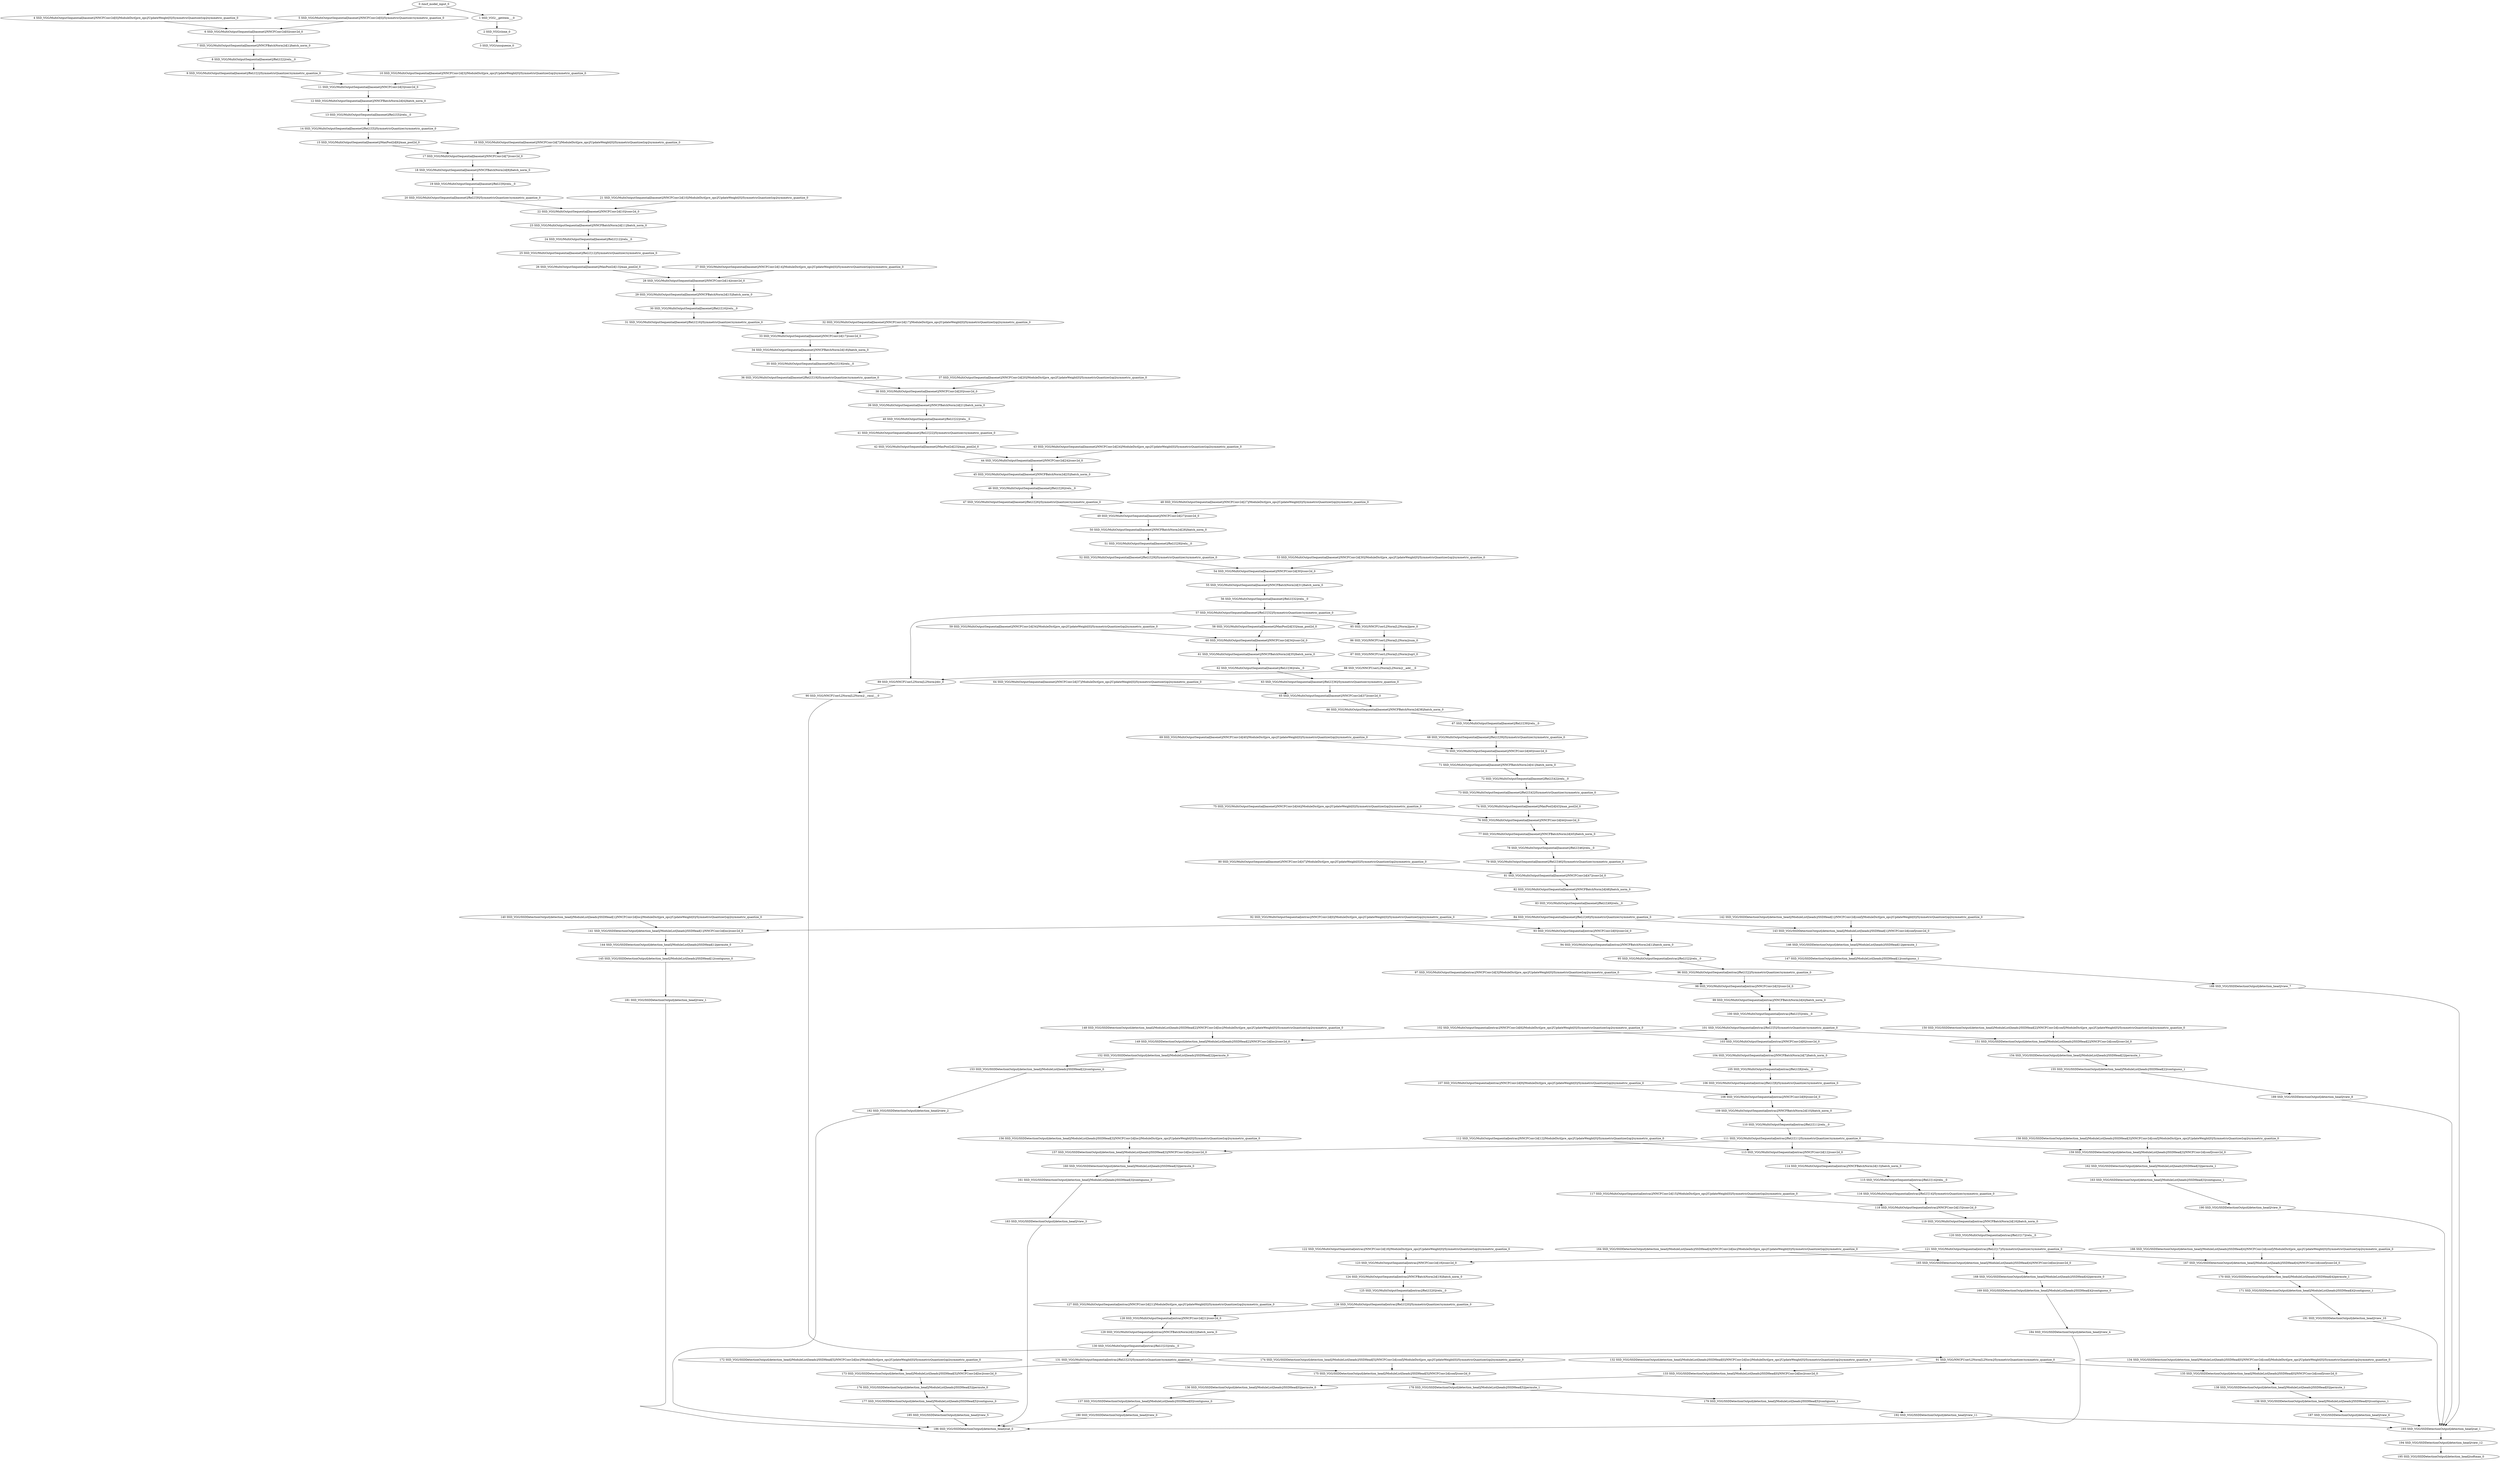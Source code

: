 strict digraph  {
"0 /nncf_model_input_0" [id=0, type=nncf_model_input];
"1 SSD_VGG/__getitem___0" [id=1, type=__getitem__];
"2 SSD_VGG/clone_0" [id=2, type=clone];
"3 SSD_VGG/unsqueeze_0" [id=3, type=unsqueeze];
"4 SSD_VGG/MultiOutputSequential[basenet]/NNCFConv2d[0]/ModuleDict[pre_ops]/UpdateWeight[0]/SymmetricQuantizer[op]/symmetric_quantize_0" [id=4, type=symmetric_quantize];
"5 SSD_VGG/MultiOutputSequential[basenet]/NNCFConv2d[0]/SymmetricQuantizer/symmetric_quantize_0" [id=5, type=symmetric_quantize];
"6 SSD_VGG/MultiOutputSequential[basenet]/NNCFConv2d[0]/conv2d_0" [id=6, type=conv2d];
"7 SSD_VGG/MultiOutputSequential[basenet]/NNCFBatchNorm2d[1]/batch_norm_0" [id=7, type=batch_norm];
"8 SSD_VGG/MultiOutputSequential[basenet]/ReLU[2]/relu__0" [id=8, type=relu_];
"9 SSD_VGG/MultiOutputSequential[basenet]/ReLU[2]/SymmetricQuantizer/symmetric_quantize_0" [id=9, type=symmetric_quantize];
"10 SSD_VGG/MultiOutputSequential[basenet]/NNCFConv2d[3]/ModuleDict[pre_ops]/UpdateWeight[0]/SymmetricQuantizer[op]/symmetric_quantize_0" [id=10, type=symmetric_quantize];
"11 SSD_VGG/MultiOutputSequential[basenet]/NNCFConv2d[3]/conv2d_0" [id=11, type=conv2d];
"12 SSD_VGG/MultiOutputSequential[basenet]/NNCFBatchNorm2d[4]/batch_norm_0" [id=12, type=batch_norm];
"13 SSD_VGG/MultiOutputSequential[basenet]/ReLU[5]/relu__0" [id=13, type=relu_];
"14 SSD_VGG/MultiOutputSequential[basenet]/ReLU[5]/SymmetricQuantizer/symmetric_quantize_0" [id=14, type=symmetric_quantize];
"15 SSD_VGG/MultiOutputSequential[basenet]/MaxPool2d[6]/max_pool2d_0" [id=15, type=max_pool2d];
"16 SSD_VGG/MultiOutputSequential[basenet]/NNCFConv2d[7]/ModuleDict[pre_ops]/UpdateWeight[0]/SymmetricQuantizer[op]/symmetric_quantize_0" [id=16, type=symmetric_quantize];
"17 SSD_VGG/MultiOutputSequential[basenet]/NNCFConv2d[7]/conv2d_0" [id=17, type=conv2d];
"18 SSD_VGG/MultiOutputSequential[basenet]/NNCFBatchNorm2d[8]/batch_norm_0" [id=18, type=batch_norm];
"19 SSD_VGG/MultiOutputSequential[basenet]/ReLU[9]/relu__0" [id=19, type=relu_];
"20 SSD_VGG/MultiOutputSequential[basenet]/ReLU[9]/SymmetricQuantizer/symmetric_quantize_0" [id=20, type=symmetric_quantize];
"21 SSD_VGG/MultiOutputSequential[basenet]/NNCFConv2d[10]/ModuleDict[pre_ops]/UpdateWeight[0]/SymmetricQuantizer[op]/symmetric_quantize_0" [id=21, type=symmetric_quantize];
"22 SSD_VGG/MultiOutputSequential[basenet]/NNCFConv2d[10]/conv2d_0" [id=22, type=conv2d];
"23 SSD_VGG/MultiOutputSequential[basenet]/NNCFBatchNorm2d[11]/batch_norm_0" [id=23, type=batch_norm];
"24 SSD_VGG/MultiOutputSequential[basenet]/ReLU[12]/relu__0" [id=24, type=relu_];
"25 SSD_VGG/MultiOutputSequential[basenet]/ReLU[12]/SymmetricQuantizer/symmetric_quantize_0" [id=25, type=symmetric_quantize];
"26 SSD_VGG/MultiOutputSequential[basenet]/MaxPool2d[13]/max_pool2d_0" [id=26, type=max_pool2d];
"27 SSD_VGG/MultiOutputSequential[basenet]/NNCFConv2d[14]/ModuleDict[pre_ops]/UpdateWeight[0]/SymmetricQuantizer[op]/symmetric_quantize_0" [id=27, type=symmetric_quantize];
"28 SSD_VGG/MultiOutputSequential[basenet]/NNCFConv2d[14]/conv2d_0" [id=28, type=conv2d];
"29 SSD_VGG/MultiOutputSequential[basenet]/NNCFBatchNorm2d[15]/batch_norm_0" [id=29, type=batch_norm];
"30 SSD_VGG/MultiOutputSequential[basenet]/ReLU[16]/relu__0" [id=30, type=relu_];
"31 SSD_VGG/MultiOutputSequential[basenet]/ReLU[16]/SymmetricQuantizer/symmetric_quantize_0" [id=31, type=symmetric_quantize];
"32 SSD_VGG/MultiOutputSequential[basenet]/NNCFConv2d[17]/ModuleDict[pre_ops]/UpdateWeight[0]/SymmetricQuantizer[op]/symmetric_quantize_0" [id=32, type=symmetric_quantize];
"33 SSD_VGG/MultiOutputSequential[basenet]/NNCFConv2d[17]/conv2d_0" [id=33, type=conv2d];
"34 SSD_VGG/MultiOutputSequential[basenet]/NNCFBatchNorm2d[18]/batch_norm_0" [id=34, type=batch_norm];
"35 SSD_VGG/MultiOutputSequential[basenet]/ReLU[19]/relu__0" [id=35, type=relu_];
"36 SSD_VGG/MultiOutputSequential[basenet]/ReLU[19]/SymmetricQuantizer/symmetric_quantize_0" [id=36, type=symmetric_quantize];
"37 SSD_VGG/MultiOutputSequential[basenet]/NNCFConv2d[20]/ModuleDict[pre_ops]/UpdateWeight[0]/SymmetricQuantizer[op]/symmetric_quantize_0" [id=37, type=symmetric_quantize];
"38 SSD_VGG/MultiOutputSequential[basenet]/NNCFConv2d[20]/conv2d_0" [id=38, type=conv2d];
"39 SSD_VGG/MultiOutputSequential[basenet]/NNCFBatchNorm2d[21]/batch_norm_0" [id=39, type=batch_norm];
"40 SSD_VGG/MultiOutputSequential[basenet]/ReLU[22]/relu__0" [id=40, type=relu_];
"41 SSD_VGG/MultiOutputSequential[basenet]/ReLU[22]/SymmetricQuantizer/symmetric_quantize_0" [id=41, type=symmetric_quantize];
"42 SSD_VGG/MultiOutputSequential[basenet]/MaxPool2d[23]/max_pool2d_0" [id=42, type=max_pool2d];
"43 SSD_VGG/MultiOutputSequential[basenet]/NNCFConv2d[24]/ModuleDict[pre_ops]/UpdateWeight[0]/SymmetricQuantizer[op]/symmetric_quantize_0" [id=43, type=symmetric_quantize];
"44 SSD_VGG/MultiOutputSequential[basenet]/NNCFConv2d[24]/conv2d_0" [id=44, type=conv2d];
"45 SSD_VGG/MultiOutputSequential[basenet]/NNCFBatchNorm2d[25]/batch_norm_0" [id=45, type=batch_norm];
"46 SSD_VGG/MultiOutputSequential[basenet]/ReLU[26]/relu__0" [id=46, type=relu_];
"47 SSD_VGG/MultiOutputSequential[basenet]/ReLU[26]/SymmetricQuantizer/symmetric_quantize_0" [id=47, type=symmetric_quantize];
"48 SSD_VGG/MultiOutputSequential[basenet]/NNCFConv2d[27]/ModuleDict[pre_ops]/UpdateWeight[0]/SymmetricQuantizer[op]/symmetric_quantize_0" [id=48, type=symmetric_quantize];
"49 SSD_VGG/MultiOutputSequential[basenet]/NNCFConv2d[27]/conv2d_0" [id=49, type=conv2d];
"50 SSD_VGG/MultiOutputSequential[basenet]/NNCFBatchNorm2d[28]/batch_norm_0" [id=50, type=batch_norm];
"51 SSD_VGG/MultiOutputSequential[basenet]/ReLU[29]/relu__0" [id=51, type=relu_];
"52 SSD_VGG/MultiOutputSequential[basenet]/ReLU[29]/SymmetricQuantizer/symmetric_quantize_0" [id=52, type=symmetric_quantize];
"53 SSD_VGG/MultiOutputSequential[basenet]/NNCFConv2d[30]/ModuleDict[pre_ops]/UpdateWeight[0]/SymmetricQuantizer[op]/symmetric_quantize_0" [id=53, type=symmetric_quantize];
"54 SSD_VGG/MultiOutputSequential[basenet]/NNCFConv2d[30]/conv2d_0" [id=54, type=conv2d];
"55 SSD_VGG/MultiOutputSequential[basenet]/NNCFBatchNorm2d[31]/batch_norm_0" [id=55, type=batch_norm];
"56 SSD_VGG/MultiOutputSequential[basenet]/ReLU[32]/relu__0" [id=56, type=relu_];
"57 SSD_VGG/MultiOutputSequential[basenet]/ReLU[32]/SymmetricQuantizer/symmetric_quantize_0" [id=57, type=symmetric_quantize];
"58 SSD_VGG/MultiOutputSequential[basenet]/MaxPool2d[33]/max_pool2d_0" [id=58, type=max_pool2d];
"59 SSD_VGG/MultiOutputSequential[basenet]/NNCFConv2d[34]/ModuleDict[pre_ops]/UpdateWeight[0]/SymmetricQuantizer[op]/symmetric_quantize_0" [id=59, type=symmetric_quantize];
"60 SSD_VGG/MultiOutputSequential[basenet]/NNCFConv2d[34]/conv2d_0" [id=60, type=conv2d];
"61 SSD_VGG/MultiOutputSequential[basenet]/NNCFBatchNorm2d[35]/batch_norm_0" [id=61, type=batch_norm];
"62 SSD_VGG/MultiOutputSequential[basenet]/ReLU[36]/relu__0" [id=62, type=relu_];
"63 SSD_VGG/MultiOutputSequential[basenet]/ReLU[36]/SymmetricQuantizer/symmetric_quantize_0" [id=63, type=symmetric_quantize];
"64 SSD_VGG/MultiOutputSequential[basenet]/NNCFConv2d[37]/ModuleDict[pre_ops]/UpdateWeight[0]/SymmetricQuantizer[op]/symmetric_quantize_0" [id=64, type=symmetric_quantize];
"65 SSD_VGG/MultiOutputSequential[basenet]/NNCFConv2d[37]/conv2d_0" [id=65, type=conv2d];
"66 SSD_VGG/MultiOutputSequential[basenet]/NNCFBatchNorm2d[38]/batch_norm_0" [id=66, type=batch_norm];
"67 SSD_VGG/MultiOutputSequential[basenet]/ReLU[39]/relu__0" [id=67, type=relu_];
"68 SSD_VGG/MultiOutputSequential[basenet]/ReLU[39]/SymmetricQuantizer/symmetric_quantize_0" [id=68, type=symmetric_quantize];
"69 SSD_VGG/MultiOutputSequential[basenet]/NNCFConv2d[40]/ModuleDict[pre_ops]/UpdateWeight[0]/SymmetricQuantizer[op]/symmetric_quantize_0" [id=69, type=symmetric_quantize];
"70 SSD_VGG/MultiOutputSequential[basenet]/NNCFConv2d[40]/conv2d_0" [id=70, type=conv2d];
"71 SSD_VGG/MultiOutputSequential[basenet]/NNCFBatchNorm2d[41]/batch_norm_0" [id=71, type=batch_norm];
"72 SSD_VGG/MultiOutputSequential[basenet]/ReLU[42]/relu__0" [id=72, type=relu_];
"73 SSD_VGG/MultiOutputSequential[basenet]/ReLU[42]/SymmetricQuantizer/symmetric_quantize_0" [id=73, type=symmetric_quantize];
"74 SSD_VGG/MultiOutputSequential[basenet]/MaxPool2d[43]/max_pool2d_0" [id=74, type=max_pool2d];
"75 SSD_VGG/MultiOutputSequential[basenet]/NNCFConv2d[44]/ModuleDict[pre_ops]/UpdateWeight[0]/SymmetricQuantizer[op]/symmetric_quantize_0" [id=75, type=symmetric_quantize];
"76 SSD_VGG/MultiOutputSequential[basenet]/NNCFConv2d[44]/conv2d_0" [id=76, type=conv2d];
"77 SSD_VGG/MultiOutputSequential[basenet]/NNCFBatchNorm2d[45]/batch_norm_0" [id=77, type=batch_norm];
"78 SSD_VGG/MultiOutputSequential[basenet]/ReLU[46]/relu__0" [id=78, type=relu_];
"79 SSD_VGG/MultiOutputSequential[basenet]/ReLU[46]/SymmetricQuantizer/symmetric_quantize_0" [id=79, type=symmetric_quantize];
"80 SSD_VGG/MultiOutputSequential[basenet]/NNCFConv2d[47]/ModuleDict[pre_ops]/UpdateWeight[0]/SymmetricQuantizer[op]/symmetric_quantize_0" [id=80, type=symmetric_quantize];
"81 SSD_VGG/MultiOutputSequential[basenet]/NNCFConv2d[47]/conv2d_0" [id=81, type=conv2d];
"82 SSD_VGG/MultiOutputSequential[basenet]/NNCFBatchNorm2d[48]/batch_norm_0" [id=82, type=batch_norm];
"83 SSD_VGG/MultiOutputSequential[basenet]/ReLU[49]/relu__0" [id=83, type=relu_];
"84 SSD_VGG/MultiOutputSequential[basenet]/ReLU[49]/SymmetricQuantizer/symmetric_quantize_0" [id=84, type=symmetric_quantize];
"85 SSD_VGG/NNCFUserL2Norm[L2Norm]/pow_0" [id=85, type=pow];
"86 SSD_VGG/NNCFUserL2Norm[L2Norm]/sum_0" [id=86, type=sum];
"87 SSD_VGG/NNCFUserL2Norm[L2Norm]/sqrt_0" [id=87, type=sqrt];
"88 SSD_VGG/NNCFUserL2Norm[L2Norm]/__add___0" [id=88, type=__add__];
"89 SSD_VGG/NNCFUserL2Norm[L2Norm]/div_0" [id=89, type=div];
"90 SSD_VGG/NNCFUserL2Norm[L2Norm]/__rmul___0" [id=90, type=__rmul__];
"91 SSD_VGG/NNCFUserL2Norm[L2Norm]/SymmetricQuantizer/symmetric_quantize_0" [id=91, type=symmetric_quantize];
"92 SSD_VGG/MultiOutputSequential[extras]/NNCFConv2d[0]/ModuleDict[pre_ops]/UpdateWeight[0]/SymmetricQuantizer[op]/symmetric_quantize_0" [id=92, type=symmetric_quantize];
"93 SSD_VGG/MultiOutputSequential[extras]/NNCFConv2d[0]/conv2d_0" [id=93, type=conv2d];
"94 SSD_VGG/MultiOutputSequential[extras]/NNCFBatchNorm2d[1]/batch_norm_0" [id=94, type=batch_norm];
"95 SSD_VGG/MultiOutputSequential[extras]/ReLU[2]/relu__0" [id=95, type=relu_];
"96 SSD_VGG/MultiOutputSequential[extras]/ReLU[2]/SymmetricQuantizer/symmetric_quantize_0" [id=96, type=symmetric_quantize];
"97 SSD_VGG/MultiOutputSequential[extras]/NNCFConv2d[3]/ModuleDict[pre_ops]/UpdateWeight[0]/SymmetricQuantizer[op]/symmetric_quantize_0" [id=97, type=symmetric_quantize];
"98 SSD_VGG/MultiOutputSequential[extras]/NNCFConv2d[3]/conv2d_0" [id=98, type=conv2d];
"99 SSD_VGG/MultiOutputSequential[extras]/NNCFBatchNorm2d[4]/batch_norm_0" [id=99, type=batch_norm];
"100 SSD_VGG/MultiOutputSequential[extras]/ReLU[5]/relu__0" [id=100, type=relu_];
"101 SSD_VGG/MultiOutputSequential[extras]/ReLU[5]/SymmetricQuantizer/symmetric_quantize_0" [id=101, type=symmetric_quantize];
"102 SSD_VGG/MultiOutputSequential[extras]/NNCFConv2d[6]/ModuleDict[pre_ops]/UpdateWeight[0]/SymmetricQuantizer[op]/symmetric_quantize_0" [id=102, type=symmetric_quantize];
"103 SSD_VGG/MultiOutputSequential[extras]/NNCFConv2d[6]/conv2d_0" [id=103, type=conv2d];
"104 SSD_VGG/MultiOutputSequential[extras]/NNCFBatchNorm2d[7]/batch_norm_0" [id=104, type=batch_norm];
"105 SSD_VGG/MultiOutputSequential[extras]/ReLU[8]/relu__0" [id=105, type=relu_];
"106 SSD_VGG/MultiOutputSequential[extras]/ReLU[8]/SymmetricQuantizer/symmetric_quantize_0" [id=106, type=symmetric_quantize];
"107 SSD_VGG/MultiOutputSequential[extras]/NNCFConv2d[9]/ModuleDict[pre_ops]/UpdateWeight[0]/SymmetricQuantizer[op]/symmetric_quantize_0" [id=107, type=symmetric_quantize];
"108 SSD_VGG/MultiOutputSequential[extras]/NNCFConv2d[9]/conv2d_0" [id=108, type=conv2d];
"109 SSD_VGG/MultiOutputSequential[extras]/NNCFBatchNorm2d[10]/batch_norm_0" [id=109, type=batch_norm];
"110 SSD_VGG/MultiOutputSequential[extras]/ReLU[11]/relu__0" [id=110, type=relu_];
"111 SSD_VGG/MultiOutputSequential[extras]/ReLU[11]/SymmetricQuantizer/symmetric_quantize_0" [id=111, type=symmetric_quantize];
"112 SSD_VGG/MultiOutputSequential[extras]/NNCFConv2d[12]/ModuleDict[pre_ops]/UpdateWeight[0]/SymmetricQuantizer[op]/symmetric_quantize_0" [id=112, type=symmetric_quantize];
"113 SSD_VGG/MultiOutputSequential[extras]/NNCFConv2d[12]/conv2d_0" [id=113, type=conv2d];
"114 SSD_VGG/MultiOutputSequential[extras]/NNCFBatchNorm2d[13]/batch_norm_0" [id=114, type=batch_norm];
"115 SSD_VGG/MultiOutputSequential[extras]/ReLU[14]/relu__0" [id=115, type=relu_];
"116 SSD_VGG/MultiOutputSequential[extras]/ReLU[14]/SymmetricQuantizer/symmetric_quantize_0" [id=116, type=symmetric_quantize];
"117 SSD_VGG/MultiOutputSequential[extras]/NNCFConv2d[15]/ModuleDict[pre_ops]/UpdateWeight[0]/SymmetricQuantizer[op]/symmetric_quantize_0" [id=117, type=symmetric_quantize];
"118 SSD_VGG/MultiOutputSequential[extras]/NNCFConv2d[15]/conv2d_0" [id=118, type=conv2d];
"119 SSD_VGG/MultiOutputSequential[extras]/NNCFBatchNorm2d[16]/batch_norm_0" [id=119, type=batch_norm];
"120 SSD_VGG/MultiOutputSequential[extras]/ReLU[17]/relu__0" [id=120, type=relu_];
"121 SSD_VGG/MultiOutputSequential[extras]/ReLU[17]/SymmetricQuantizer/symmetric_quantize_0" [id=121, type=symmetric_quantize];
"122 SSD_VGG/MultiOutputSequential[extras]/NNCFConv2d[18]/ModuleDict[pre_ops]/UpdateWeight[0]/SymmetricQuantizer[op]/symmetric_quantize_0" [id=122, type=symmetric_quantize];
"123 SSD_VGG/MultiOutputSequential[extras]/NNCFConv2d[18]/conv2d_0" [id=123, type=conv2d];
"124 SSD_VGG/MultiOutputSequential[extras]/NNCFBatchNorm2d[19]/batch_norm_0" [id=124, type=batch_norm];
"125 SSD_VGG/MultiOutputSequential[extras]/ReLU[20]/relu__0" [id=125, type=relu_];
"126 SSD_VGG/MultiOutputSequential[extras]/ReLU[20]/SymmetricQuantizer/symmetric_quantize_0" [id=126, type=symmetric_quantize];
"127 SSD_VGG/MultiOutputSequential[extras]/NNCFConv2d[21]/ModuleDict[pre_ops]/UpdateWeight[0]/SymmetricQuantizer[op]/symmetric_quantize_0" [id=127, type=symmetric_quantize];
"128 SSD_VGG/MultiOutputSequential[extras]/NNCFConv2d[21]/conv2d_0" [id=128, type=conv2d];
"129 SSD_VGG/MultiOutputSequential[extras]/NNCFBatchNorm2d[22]/batch_norm_0" [id=129, type=batch_norm];
"130 SSD_VGG/MultiOutputSequential[extras]/ReLU[23]/relu__0" [id=130, type=relu_];
"131 SSD_VGG/MultiOutputSequential[extras]/ReLU[23]/SymmetricQuantizer/symmetric_quantize_0" [id=131, type=symmetric_quantize];
"132 SSD_VGG/SSDDetectionOutput[detection_head]/ModuleList[heads]/SSDHead[0]/NNCFConv2d[loc]/ModuleDict[pre_ops]/UpdateWeight[0]/SymmetricQuantizer[op]/symmetric_quantize_0" [id=132, type=symmetric_quantize];
"133 SSD_VGG/SSDDetectionOutput[detection_head]/ModuleList[heads]/SSDHead[0]/NNCFConv2d[loc]/conv2d_0" [id=133, type=conv2d];
"134 SSD_VGG/SSDDetectionOutput[detection_head]/ModuleList[heads]/SSDHead[0]/NNCFConv2d[conf]/ModuleDict[pre_ops]/UpdateWeight[0]/SymmetricQuantizer[op]/symmetric_quantize_0" [id=134, type=symmetric_quantize];
"135 SSD_VGG/SSDDetectionOutput[detection_head]/ModuleList[heads]/SSDHead[0]/NNCFConv2d[conf]/conv2d_0" [id=135, type=conv2d];
"136 SSD_VGG/SSDDetectionOutput[detection_head]/ModuleList[heads]/SSDHead[0]/permute_0" [id=136, type=permute];
"137 SSD_VGG/SSDDetectionOutput[detection_head]/ModuleList[heads]/SSDHead[0]/contiguous_0" [id=137, type=contiguous];
"138 SSD_VGG/SSDDetectionOutput[detection_head]/ModuleList[heads]/SSDHead[0]/permute_1" [id=138, type=permute];
"139 SSD_VGG/SSDDetectionOutput[detection_head]/ModuleList[heads]/SSDHead[0]/contiguous_1" [id=139, type=contiguous];
"140 SSD_VGG/SSDDetectionOutput[detection_head]/ModuleList[heads]/SSDHead[1]/NNCFConv2d[loc]/ModuleDict[pre_ops]/UpdateWeight[0]/SymmetricQuantizer[op]/symmetric_quantize_0" [id=140, type=symmetric_quantize];
"141 SSD_VGG/SSDDetectionOutput[detection_head]/ModuleList[heads]/SSDHead[1]/NNCFConv2d[loc]/conv2d_0" [id=141, type=conv2d];
"142 SSD_VGG/SSDDetectionOutput[detection_head]/ModuleList[heads]/SSDHead[1]/NNCFConv2d[conf]/ModuleDict[pre_ops]/UpdateWeight[0]/SymmetricQuantizer[op]/symmetric_quantize_0" [id=142, type=symmetric_quantize];
"143 SSD_VGG/SSDDetectionOutput[detection_head]/ModuleList[heads]/SSDHead[1]/NNCFConv2d[conf]/conv2d_0" [id=143, type=conv2d];
"144 SSD_VGG/SSDDetectionOutput[detection_head]/ModuleList[heads]/SSDHead[1]/permute_0" [id=144, type=permute];
"145 SSD_VGG/SSDDetectionOutput[detection_head]/ModuleList[heads]/SSDHead[1]/contiguous_0" [id=145, type=contiguous];
"146 SSD_VGG/SSDDetectionOutput[detection_head]/ModuleList[heads]/SSDHead[1]/permute_1" [id=146, type=permute];
"147 SSD_VGG/SSDDetectionOutput[detection_head]/ModuleList[heads]/SSDHead[1]/contiguous_1" [id=147, type=contiguous];
"148 SSD_VGG/SSDDetectionOutput[detection_head]/ModuleList[heads]/SSDHead[2]/NNCFConv2d[loc]/ModuleDict[pre_ops]/UpdateWeight[0]/SymmetricQuantizer[op]/symmetric_quantize_0" [id=148, type=symmetric_quantize];
"149 SSD_VGG/SSDDetectionOutput[detection_head]/ModuleList[heads]/SSDHead[2]/NNCFConv2d[loc]/conv2d_0" [id=149, type=conv2d];
"150 SSD_VGG/SSDDetectionOutput[detection_head]/ModuleList[heads]/SSDHead[2]/NNCFConv2d[conf]/ModuleDict[pre_ops]/UpdateWeight[0]/SymmetricQuantizer[op]/symmetric_quantize_0" [id=150, type=symmetric_quantize];
"151 SSD_VGG/SSDDetectionOutput[detection_head]/ModuleList[heads]/SSDHead[2]/NNCFConv2d[conf]/conv2d_0" [id=151, type=conv2d];
"152 SSD_VGG/SSDDetectionOutput[detection_head]/ModuleList[heads]/SSDHead[2]/permute_0" [id=152, type=permute];
"153 SSD_VGG/SSDDetectionOutput[detection_head]/ModuleList[heads]/SSDHead[2]/contiguous_0" [id=153, type=contiguous];
"154 SSD_VGG/SSDDetectionOutput[detection_head]/ModuleList[heads]/SSDHead[2]/permute_1" [id=154, type=permute];
"155 SSD_VGG/SSDDetectionOutput[detection_head]/ModuleList[heads]/SSDHead[2]/contiguous_1" [id=155, type=contiguous];
"156 SSD_VGG/SSDDetectionOutput[detection_head]/ModuleList[heads]/SSDHead[3]/NNCFConv2d[loc]/ModuleDict[pre_ops]/UpdateWeight[0]/SymmetricQuantizer[op]/symmetric_quantize_0" [id=156, type=symmetric_quantize];
"157 SSD_VGG/SSDDetectionOutput[detection_head]/ModuleList[heads]/SSDHead[3]/NNCFConv2d[loc]/conv2d_0" [id=157, type=conv2d];
"158 SSD_VGG/SSDDetectionOutput[detection_head]/ModuleList[heads]/SSDHead[3]/NNCFConv2d[conf]/ModuleDict[pre_ops]/UpdateWeight[0]/SymmetricQuantizer[op]/symmetric_quantize_0" [id=158, type=symmetric_quantize];
"159 SSD_VGG/SSDDetectionOutput[detection_head]/ModuleList[heads]/SSDHead[3]/NNCFConv2d[conf]/conv2d_0" [id=159, type=conv2d];
"160 SSD_VGG/SSDDetectionOutput[detection_head]/ModuleList[heads]/SSDHead[3]/permute_0" [id=160, type=permute];
"161 SSD_VGG/SSDDetectionOutput[detection_head]/ModuleList[heads]/SSDHead[3]/contiguous_0" [id=161, type=contiguous];
"162 SSD_VGG/SSDDetectionOutput[detection_head]/ModuleList[heads]/SSDHead[3]/permute_1" [id=162, type=permute];
"163 SSD_VGG/SSDDetectionOutput[detection_head]/ModuleList[heads]/SSDHead[3]/contiguous_1" [id=163, type=contiguous];
"164 SSD_VGG/SSDDetectionOutput[detection_head]/ModuleList[heads]/SSDHead[4]/NNCFConv2d[loc]/ModuleDict[pre_ops]/UpdateWeight[0]/SymmetricQuantizer[op]/symmetric_quantize_0" [id=164, type=symmetric_quantize];
"165 SSD_VGG/SSDDetectionOutput[detection_head]/ModuleList[heads]/SSDHead[4]/NNCFConv2d[loc]/conv2d_0" [id=165, type=conv2d];
"166 SSD_VGG/SSDDetectionOutput[detection_head]/ModuleList[heads]/SSDHead[4]/NNCFConv2d[conf]/ModuleDict[pre_ops]/UpdateWeight[0]/SymmetricQuantizer[op]/symmetric_quantize_0" [id=166, type=symmetric_quantize];
"167 SSD_VGG/SSDDetectionOutput[detection_head]/ModuleList[heads]/SSDHead[4]/NNCFConv2d[conf]/conv2d_0" [id=167, type=conv2d];
"168 SSD_VGG/SSDDetectionOutput[detection_head]/ModuleList[heads]/SSDHead[4]/permute_0" [id=168, type=permute];
"169 SSD_VGG/SSDDetectionOutput[detection_head]/ModuleList[heads]/SSDHead[4]/contiguous_0" [id=169, type=contiguous];
"170 SSD_VGG/SSDDetectionOutput[detection_head]/ModuleList[heads]/SSDHead[4]/permute_1" [id=170, type=permute];
"171 SSD_VGG/SSDDetectionOutput[detection_head]/ModuleList[heads]/SSDHead[4]/contiguous_1" [id=171, type=contiguous];
"172 SSD_VGG/SSDDetectionOutput[detection_head]/ModuleList[heads]/SSDHead[5]/NNCFConv2d[loc]/ModuleDict[pre_ops]/UpdateWeight[0]/SymmetricQuantizer[op]/symmetric_quantize_0" [id=172, type=symmetric_quantize];
"173 SSD_VGG/SSDDetectionOutput[detection_head]/ModuleList[heads]/SSDHead[5]/NNCFConv2d[loc]/conv2d_0" [id=173, type=conv2d];
"174 SSD_VGG/SSDDetectionOutput[detection_head]/ModuleList[heads]/SSDHead[5]/NNCFConv2d[conf]/ModuleDict[pre_ops]/UpdateWeight[0]/SymmetricQuantizer[op]/symmetric_quantize_0" [id=174, type=symmetric_quantize];
"175 SSD_VGG/SSDDetectionOutput[detection_head]/ModuleList[heads]/SSDHead[5]/NNCFConv2d[conf]/conv2d_0" [id=175, type=conv2d];
"176 SSD_VGG/SSDDetectionOutput[detection_head]/ModuleList[heads]/SSDHead[5]/permute_0" [id=176, type=permute];
"177 SSD_VGG/SSDDetectionOutput[detection_head]/ModuleList[heads]/SSDHead[5]/contiguous_0" [id=177, type=contiguous];
"178 SSD_VGG/SSDDetectionOutput[detection_head]/ModuleList[heads]/SSDHead[5]/permute_1" [id=178, type=permute];
"179 SSD_VGG/SSDDetectionOutput[detection_head]/ModuleList[heads]/SSDHead[5]/contiguous_1" [id=179, type=contiguous];
"180 SSD_VGG/SSDDetectionOutput[detection_head]/view_0" [id=180, type=view];
"181 SSD_VGG/SSDDetectionOutput[detection_head]/view_1" [id=181, type=view];
"182 SSD_VGG/SSDDetectionOutput[detection_head]/view_2" [id=182, type=view];
"183 SSD_VGG/SSDDetectionOutput[detection_head]/view_3" [id=183, type=view];
"184 SSD_VGG/SSDDetectionOutput[detection_head]/view_4" [id=184, type=view];
"185 SSD_VGG/SSDDetectionOutput[detection_head]/view_5" [id=185, type=view];
"186 SSD_VGG/SSDDetectionOutput[detection_head]/cat_0" [id=186, type=cat];
"187 SSD_VGG/SSDDetectionOutput[detection_head]/view_6" [id=187, type=view];
"188 SSD_VGG/SSDDetectionOutput[detection_head]/view_7" [id=188, type=view];
"189 SSD_VGG/SSDDetectionOutput[detection_head]/view_8" [id=189, type=view];
"190 SSD_VGG/SSDDetectionOutput[detection_head]/view_9" [id=190, type=view];
"191 SSD_VGG/SSDDetectionOutput[detection_head]/view_10" [id=191, type=view];
"192 SSD_VGG/SSDDetectionOutput[detection_head]/view_11" [id=192, type=view];
"193 SSD_VGG/SSDDetectionOutput[detection_head]/cat_1" [id=193, type=cat];
"194 SSD_VGG/SSDDetectionOutput[detection_head]/view_12" [id=194, type=view];
"195 SSD_VGG/SSDDetectionOutput[detection_head]/softmax_0" [id=195, type=softmax];
"0 /nncf_model_input_0" -> "1 SSD_VGG/__getitem___0";
"0 /nncf_model_input_0" -> "5 SSD_VGG/MultiOutputSequential[basenet]/NNCFConv2d[0]/SymmetricQuantizer/symmetric_quantize_0";
"1 SSD_VGG/__getitem___0" -> "2 SSD_VGG/clone_0";
"2 SSD_VGG/clone_0" -> "3 SSD_VGG/unsqueeze_0";
"4 SSD_VGG/MultiOutputSequential[basenet]/NNCFConv2d[0]/ModuleDict[pre_ops]/UpdateWeight[0]/SymmetricQuantizer[op]/symmetric_quantize_0" -> "6 SSD_VGG/MultiOutputSequential[basenet]/NNCFConv2d[0]/conv2d_0";
"5 SSD_VGG/MultiOutputSequential[basenet]/NNCFConv2d[0]/SymmetricQuantizer/symmetric_quantize_0" -> "6 SSD_VGG/MultiOutputSequential[basenet]/NNCFConv2d[0]/conv2d_0";
"6 SSD_VGG/MultiOutputSequential[basenet]/NNCFConv2d[0]/conv2d_0" -> "7 SSD_VGG/MultiOutputSequential[basenet]/NNCFBatchNorm2d[1]/batch_norm_0";
"7 SSD_VGG/MultiOutputSequential[basenet]/NNCFBatchNorm2d[1]/batch_norm_0" -> "8 SSD_VGG/MultiOutputSequential[basenet]/ReLU[2]/relu__0";
"8 SSD_VGG/MultiOutputSequential[basenet]/ReLU[2]/relu__0" -> "9 SSD_VGG/MultiOutputSequential[basenet]/ReLU[2]/SymmetricQuantizer/symmetric_quantize_0";
"9 SSD_VGG/MultiOutputSequential[basenet]/ReLU[2]/SymmetricQuantizer/symmetric_quantize_0" -> "11 SSD_VGG/MultiOutputSequential[basenet]/NNCFConv2d[3]/conv2d_0";
"10 SSD_VGG/MultiOutputSequential[basenet]/NNCFConv2d[3]/ModuleDict[pre_ops]/UpdateWeight[0]/SymmetricQuantizer[op]/symmetric_quantize_0" -> "11 SSD_VGG/MultiOutputSequential[basenet]/NNCFConv2d[3]/conv2d_0";
"11 SSD_VGG/MultiOutputSequential[basenet]/NNCFConv2d[3]/conv2d_0" -> "12 SSD_VGG/MultiOutputSequential[basenet]/NNCFBatchNorm2d[4]/batch_norm_0";
"12 SSD_VGG/MultiOutputSequential[basenet]/NNCFBatchNorm2d[4]/batch_norm_0" -> "13 SSD_VGG/MultiOutputSequential[basenet]/ReLU[5]/relu__0";
"13 SSD_VGG/MultiOutputSequential[basenet]/ReLU[5]/relu__0" -> "14 SSD_VGG/MultiOutputSequential[basenet]/ReLU[5]/SymmetricQuantizer/symmetric_quantize_0";
"14 SSD_VGG/MultiOutputSequential[basenet]/ReLU[5]/SymmetricQuantizer/symmetric_quantize_0" -> "15 SSD_VGG/MultiOutputSequential[basenet]/MaxPool2d[6]/max_pool2d_0";
"15 SSD_VGG/MultiOutputSequential[basenet]/MaxPool2d[6]/max_pool2d_0" -> "17 SSD_VGG/MultiOutputSequential[basenet]/NNCFConv2d[7]/conv2d_0";
"16 SSD_VGG/MultiOutputSequential[basenet]/NNCFConv2d[7]/ModuleDict[pre_ops]/UpdateWeight[0]/SymmetricQuantizer[op]/symmetric_quantize_0" -> "17 SSD_VGG/MultiOutputSequential[basenet]/NNCFConv2d[7]/conv2d_0";
"17 SSD_VGG/MultiOutputSequential[basenet]/NNCFConv2d[7]/conv2d_0" -> "18 SSD_VGG/MultiOutputSequential[basenet]/NNCFBatchNorm2d[8]/batch_norm_0";
"18 SSD_VGG/MultiOutputSequential[basenet]/NNCFBatchNorm2d[8]/batch_norm_0" -> "19 SSD_VGG/MultiOutputSequential[basenet]/ReLU[9]/relu__0";
"19 SSD_VGG/MultiOutputSequential[basenet]/ReLU[9]/relu__0" -> "20 SSD_VGG/MultiOutputSequential[basenet]/ReLU[9]/SymmetricQuantizer/symmetric_quantize_0";
"20 SSD_VGG/MultiOutputSequential[basenet]/ReLU[9]/SymmetricQuantizer/symmetric_quantize_0" -> "22 SSD_VGG/MultiOutputSequential[basenet]/NNCFConv2d[10]/conv2d_0";
"21 SSD_VGG/MultiOutputSequential[basenet]/NNCFConv2d[10]/ModuleDict[pre_ops]/UpdateWeight[0]/SymmetricQuantizer[op]/symmetric_quantize_0" -> "22 SSD_VGG/MultiOutputSequential[basenet]/NNCFConv2d[10]/conv2d_0";
"22 SSD_VGG/MultiOutputSequential[basenet]/NNCFConv2d[10]/conv2d_0" -> "23 SSD_VGG/MultiOutputSequential[basenet]/NNCFBatchNorm2d[11]/batch_norm_0";
"23 SSD_VGG/MultiOutputSequential[basenet]/NNCFBatchNorm2d[11]/batch_norm_0" -> "24 SSD_VGG/MultiOutputSequential[basenet]/ReLU[12]/relu__0";
"24 SSD_VGG/MultiOutputSequential[basenet]/ReLU[12]/relu__0" -> "25 SSD_VGG/MultiOutputSequential[basenet]/ReLU[12]/SymmetricQuantizer/symmetric_quantize_0";
"25 SSD_VGG/MultiOutputSequential[basenet]/ReLU[12]/SymmetricQuantizer/symmetric_quantize_0" -> "26 SSD_VGG/MultiOutputSequential[basenet]/MaxPool2d[13]/max_pool2d_0";
"26 SSD_VGG/MultiOutputSequential[basenet]/MaxPool2d[13]/max_pool2d_0" -> "28 SSD_VGG/MultiOutputSequential[basenet]/NNCFConv2d[14]/conv2d_0";
"27 SSD_VGG/MultiOutputSequential[basenet]/NNCFConv2d[14]/ModuleDict[pre_ops]/UpdateWeight[0]/SymmetricQuantizer[op]/symmetric_quantize_0" -> "28 SSD_VGG/MultiOutputSequential[basenet]/NNCFConv2d[14]/conv2d_0";
"28 SSD_VGG/MultiOutputSequential[basenet]/NNCFConv2d[14]/conv2d_0" -> "29 SSD_VGG/MultiOutputSequential[basenet]/NNCFBatchNorm2d[15]/batch_norm_0";
"29 SSD_VGG/MultiOutputSequential[basenet]/NNCFBatchNorm2d[15]/batch_norm_0" -> "30 SSD_VGG/MultiOutputSequential[basenet]/ReLU[16]/relu__0";
"30 SSD_VGG/MultiOutputSequential[basenet]/ReLU[16]/relu__0" -> "31 SSD_VGG/MultiOutputSequential[basenet]/ReLU[16]/SymmetricQuantizer/symmetric_quantize_0";
"31 SSD_VGG/MultiOutputSequential[basenet]/ReLU[16]/SymmetricQuantizer/symmetric_quantize_0" -> "33 SSD_VGG/MultiOutputSequential[basenet]/NNCFConv2d[17]/conv2d_0";
"32 SSD_VGG/MultiOutputSequential[basenet]/NNCFConv2d[17]/ModuleDict[pre_ops]/UpdateWeight[0]/SymmetricQuantizer[op]/symmetric_quantize_0" -> "33 SSD_VGG/MultiOutputSequential[basenet]/NNCFConv2d[17]/conv2d_0";
"33 SSD_VGG/MultiOutputSequential[basenet]/NNCFConv2d[17]/conv2d_0" -> "34 SSD_VGG/MultiOutputSequential[basenet]/NNCFBatchNorm2d[18]/batch_norm_0";
"34 SSD_VGG/MultiOutputSequential[basenet]/NNCFBatchNorm2d[18]/batch_norm_0" -> "35 SSD_VGG/MultiOutputSequential[basenet]/ReLU[19]/relu__0";
"35 SSD_VGG/MultiOutputSequential[basenet]/ReLU[19]/relu__0" -> "36 SSD_VGG/MultiOutputSequential[basenet]/ReLU[19]/SymmetricQuantizer/symmetric_quantize_0";
"36 SSD_VGG/MultiOutputSequential[basenet]/ReLU[19]/SymmetricQuantizer/symmetric_quantize_0" -> "38 SSD_VGG/MultiOutputSequential[basenet]/NNCFConv2d[20]/conv2d_0";
"37 SSD_VGG/MultiOutputSequential[basenet]/NNCFConv2d[20]/ModuleDict[pre_ops]/UpdateWeight[0]/SymmetricQuantizer[op]/symmetric_quantize_0" -> "38 SSD_VGG/MultiOutputSequential[basenet]/NNCFConv2d[20]/conv2d_0";
"38 SSD_VGG/MultiOutputSequential[basenet]/NNCFConv2d[20]/conv2d_0" -> "39 SSD_VGG/MultiOutputSequential[basenet]/NNCFBatchNorm2d[21]/batch_norm_0";
"39 SSD_VGG/MultiOutputSequential[basenet]/NNCFBatchNorm2d[21]/batch_norm_0" -> "40 SSD_VGG/MultiOutputSequential[basenet]/ReLU[22]/relu__0";
"40 SSD_VGG/MultiOutputSequential[basenet]/ReLU[22]/relu__0" -> "41 SSD_VGG/MultiOutputSequential[basenet]/ReLU[22]/SymmetricQuantizer/symmetric_quantize_0";
"41 SSD_VGG/MultiOutputSequential[basenet]/ReLU[22]/SymmetricQuantizer/symmetric_quantize_0" -> "42 SSD_VGG/MultiOutputSequential[basenet]/MaxPool2d[23]/max_pool2d_0";
"42 SSD_VGG/MultiOutputSequential[basenet]/MaxPool2d[23]/max_pool2d_0" -> "44 SSD_VGG/MultiOutputSequential[basenet]/NNCFConv2d[24]/conv2d_0";
"43 SSD_VGG/MultiOutputSequential[basenet]/NNCFConv2d[24]/ModuleDict[pre_ops]/UpdateWeight[0]/SymmetricQuantizer[op]/symmetric_quantize_0" -> "44 SSD_VGG/MultiOutputSequential[basenet]/NNCFConv2d[24]/conv2d_0";
"44 SSD_VGG/MultiOutputSequential[basenet]/NNCFConv2d[24]/conv2d_0" -> "45 SSD_VGG/MultiOutputSequential[basenet]/NNCFBatchNorm2d[25]/batch_norm_0";
"45 SSD_VGG/MultiOutputSequential[basenet]/NNCFBatchNorm2d[25]/batch_norm_0" -> "46 SSD_VGG/MultiOutputSequential[basenet]/ReLU[26]/relu__0";
"46 SSD_VGG/MultiOutputSequential[basenet]/ReLU[26]/relu__0" -> "47 SSD_VGG/MultiOutputSequential[basenet]/ReLU[26]/SymmetricQuantizer/symmetric_quantize_0";
"47 SSD_VGG/MultiOutputSequential[basenet]/ReLU[26]/SymmetricQuantizer/symmetric_quantize_0" -> "49 SSD_VGG/MultiOutputSequential[basenet]/NNCFConv2d[27]/conv2d_0";
"48 SSD_VGG/MultiOutputSequential[basenet]/NNCFConv2d[27]/ModuleDict[pre_ops]/UpdateWeight[0]/SymmetricQuantizer[op]/symmetric_quantize_0" -> "49 SSD_VGG/MultiOutputSequential[basenet]/NNCFConv2d[27]/conv2d_0";
"49 SSD_VGG/MultiOutputSequential[basenet]/NNCFConv2d[27]/conv2d_0" -> "50 SSD_VGG/MultiOutputSequential[basenet]/NNCFBatchNorm2d[28]/batch_norm_0";
"50 SSD_VGG/MultiOutputSequential[basenet]/NNCFBatchNorm2d[28]/batch_norm_0" -> "51 SSD_VGG/MultiOutputSequential[basenet]/ReLU[29]/relu__0";
"51 SSD_VGG/MultiOutputSequential[basenet]/ReLU[29]/relu__0" -> "52 SSD_VGG/MultiOutputSequential[basenet]/ReLU[29]/SymmetricQuantizer/symmetric_quantize_0";
"52 SSD_VGG/MultiOutputSequential[basenet]/ReLU[29]/SymmetricQuantizer/symmetric_quantize_0" -> "54 SSD_VGG/MultiOutputSequential[basenet]/NNCFConv2d[30]/conv2d_0";
"53 SSD_VGG/MultiOutputSequential[basenet]/NNCFConv2d[30]/ModuleDict[pre_ops]/UpdateWeight[0]/SymmetricQuantizer[op]/symmetric_quantize_0" -> "54 SSD_VGG/MultiOutputSequential[basenet]/NNCFConv2d[30]/conv2d_0";
"54 SSD_VGG/MultiOutputSequential[basenet]/NNCFConv2d[30]/conv2d_0" -> "55 SSD_VGG/MultiOutputSequential[basenet]/NNCFBatchNorm2d[31]/batch_norm_0";
"55 SSD_VGG/MultiOutputSequential[basenet]/NNCFBatchNorm2d[31]/batch_norm_0" -> "56 SSD_VGG/MultiOutputSequential[basenet]/ReLU[32]/relu__0";
"56 SSD_VGG/MultiOutputSequential[basenet]/ReLU[32]/relu__0" -> "57 SSD_VGG/MultiOutputSequential[basenet]/ReLU[32]/SymmetricQuantizer/symmetric_quantize_0";
"57 SSD_VGG/MultiOutputSequential[basenet]/ReLU[32]/SymmetricQuantizer/symmetric_quantize_0" -> "58 SSD_VGG/MultiOutputSequential[basenet]/MaxPool2d[33]/max_pool2d_0";
"57 SSD_VGG/MultiOutputSequential[basenet]/ReLU[32]/SymmetricQuantizer/symmetric_quantize_0" -> "85 SSD_VGG/NNCFUserL2Norm[L2Norm]/pow_0";
"57 SSD_VGG/MultiOutputSequential[basenet]/ReLU[32]/SymmetricQuantizer/symmetric_quantize_0" -> "89 SSD_VGG/NNCFUserL2Norm[L2Norm]/div_0";
"58 SSD_VGG/MultiOutputSequential[basenet]/MaxPool2d[33]/max_pool2d_0" -> "60 SSD_VGG/MultiOutputSequential[basenet]/NNCFConv2d[34]/conv2d_0";
"59 SSD_VGG/MultiOutputSequential[basenet]/NNCFConv2d[34]/ModuleDict[pre_ops]/UpdateWeight[0]/SymmetricQuantizer[op]/symmetric_quantize_0" -> "60 SSD_VGG/MultiOutputSequential[basenet]/NNCFConv2d[34]/conv2d_0";
"60 SSD_VGG/MultiOutputSequential[basenet]/NNCFConv2d[34]/conv2d_0" -> "61 SSD_VGG/MultiOutputSequential[basenet]/NNCFBatchNorm2d[35]/batch_norm_0";
"61 SSD_VGG/MultiOutputSequential[basenet]/NNCFBatchNorm2d[35]/batch_norm_0" -> "62 SSD_VGG/MultiOutputSequential[basenet]/ReLU[36]/relu__0";
"62 SSD_VGG/MultiOutputSequential[basenet]/ReLU[36]/relu__0" -> "63 SSD_VGG/MultiOutputSequential[basenet]/ReLU[36]/SymmetricQuantizer/symmetric_quantize_0";
"63 SSD_VGG/MultiOutputSequential[basenet]/ReLU[36]/SymmetricQuantizer/symmetric_quantize_0" -> "65 SSD_VGG/MultiOutputSequential[basenet]/NNCFConv2d[37]/conv2d_0";
"64 SSD_VGG/MultiOutputSequential[basenet]/NNCFConv2d[37]/ModuleDict[pre_ops]/UpdateWeight[0]/SymmetricQuantizer[op]/symmetric_quantize_0" -> "65 SSD_VGG/MultiOutputSequential[basenet]/NNCFConv2d[37]/conv2d_0";
"65 SSD_VGG/MultiOutputSequential[basenet]/NNCFConv2d[37]/conv2d_0" -> "66 SSD_VGG/MultiOutputSequential[basenet]/NNCFBatchNorm2d[38]/batch_norm_0";
"66 SSD_VGG/MultiOutputSequential[basenet]/NNCFBatchNorm2d[38]/batch_norm_0" -> "67 SSD_VGG/MultiOutputSequential[basenet]/ReLU[39]/relu__0";
"67 SSD_VGG/MultiOutputSequential[basenet]/ReLU[39]/relu__0" -> "68 SSD_VGG/MultiOutputSequential[basenet]/ReLU[39]/SymmetricQuantizer/symmetric_quantize_0";
"68 SSD_VGG/MultiOutputSequential[basenet]/ReLU[39]/SymmetricQuantizer/symmetric_quantize_0" -> "70 SSD_VGG/MultiOutputSequential[basenet]/NNCFConv2d[40]/conv2d_0";
"69 SSD_VGG/MultiOutputSequential[basenet]/NNCFConv2d[40]/ModuleDict[pre_ops]/UpdateWeight[0]/SymmetricQuantizer[op]/symmetric_quantize_0" -> "70 SSD_VGG/MultiOutputSequential[basenet]/NNCFConv2d[40]/conv2d_0";
"70 SSD_VGG/MultiOutputSequential[basenet]/NNCFConv2d[40]/conv2d_0" -> "71 SSD_VGG/MultiOutputSequential[basenet]/NNCFBatchNorm2d[41]/batch_norm_0";
"71 SSD_VGG/MultiOutputSequential[basenet]/NNCFBatchNorm2d[41]/batch_norm_0" -> "72 SSD_VGG/MultiOutputSequential[basenet]/ReLU[42]/relu__0";
"72 SSD_VGG/MultiOutputSequential[basenet]/ReLU[42]/relu__0" -> "73 SSD_VGG/MultiOutputSequential[basenet]/ReLU[42]/SymmetricQuantizer/symmetric_quantize_0";
"73 SSD_VGG/MultiOutputSequential[basenet]/ReLU[42]/SymmetricQuantizer/symmetric_quantize_0" -> "74 SSD_VGG/MultiOutputSequential[basenet]/MaxPool2d[43]/max_pool2d_0";
"74 SSD_VGG/MultiOutputSequential[basenet]/MaxPool2d[43]/max_pool2d_0" -> "76 SSD_VGG/MultiOutputSequential[basenet]/NNCFConv2d[44]/conv2d_0";
"75 SSD_VGG/MultiOutputSequential[basenet]/NNCFConv2d[44]/ModuleDict[pre_ops]/UpdateWeight[0]/SymmetricQuantizer[op]/symmetric_quantize_0" -> "76 SSD_VGG/MultiOutputSequential[basenet]/NNCFConv2d[44]/conv2d_0";
"76 SSD_VGG/MultiOutputSequential[basenet]/NNCFConv2d[44]/conv2d_0" -> "77 SSD_VGG/MultiOutputSequential[basenet]/NNCFBatchNorm2d[45]/batch_norm_0";
"77 SSD_VGG/MultiOutputSequential[basenet]/NNCFBatchNorm2d[45]/batch_norm_0" -> "78 SSD_VGG/MultiOutputSequential[basenet]/ReLU[46]/relu__0";
"78 SSD_VGG/MultiOutputSequential[basenet]/ReLU[46]/relu__0" -> "79 SSD_VGG/MultiOutputSequential[basenet]/ReLU[46]/SymmetricQuantizer/symmetric_quantize_0";
"79 SSD_VGG/MultiOutputSequential[basenet]/ReLU[46]/SymmetricQuantizer/symmetric_quantize_0" -> "81 SSD_VGG/MultiOutputSequential[basenet]/NNCFConv2d[47]/conv2d_0";
"80 SSD_VGG/MultiOutputSequential[basenet]/NNCFConv2d[47]/ModuleDict[pre_ops]/UpdateWeight[0]/SymmetricQuantizer[op]/symmetric_quantize_0" -> "81 SSD_VGG/MultiOutputSequential[basenet]/NNCFConv2d[47]/conv2d_0";
"81 SSD_VGG/MultiOutputSequential[basenet]/NNCFConv2d[47]/conv2d_0" -> "82 SSD_VGG/MultiOutputSequential[basenet]/NNCFBatchNorm2d[48]/batch_norm_0";
"82 SSD_VGG/MultiOutputSequential[basenet]/NNCFBatchNorm2d[48]/batch_norm_0" -> "83 SSD_VGG/MultiOutputSequential[basenet]/ReLU[49]/relu__0";
"83 SSD_VGG/MultiOutputSequential[basenet]/ReLU[49]/relu__0" -> "84 SSD_VGG/MultiOutputSequential[basenet]/ReLU[49]/SymmetricQuantizer/symmetric_quantize_0";
"84 SSD_VGG/MultiOutputSequential[basenet]/ReLU[49]/SymmetricQuantizer/symmetric_quantize_0" -> "93 SSD_VGG/MultiOutputSequential[extras]/NNCFConv2d[0]/conv2d_0";
"84 SSD_VGG/MultiOutputSequential[basenet]/ReLU[49]/SymmetricQuantizer/symmetric_quantize_0" -> "141 SSD_VGG/SSDDetectionOutput[detection_head]/ModuleList[heads]/SSDHead[1]/NNCFConv2d[loc]/conv2d_0";
"84 SSD_VGG/MultiOutputSequential[basenet]/ReLU[49]/SymmetricQuantizer/symmetric_quantize_0" -> "143 SSD_VGG/SSDDetectionOutput[detection_head]/ModuleList[heads]/SSDHead[1]/NNCFConv2d[conf]/conv2d_0";
"85 SSD_VGG/NNCFUserL2Norm[L2Norm]/pow_0" -> "86 SSD_VGG/NNCFUserL2Norm[L2Norm]/sum_0";
"86 SSD_VGG/NNCFUserL2Norm[L2Norm]/sum_0" -> "87 SSD_VGG/NNCFUserL2Norm[L2Norm]/sqrt_0";
"87 SSD_VGG/NNCFUserL2Norm[L2Norm]/sqrt_0" -> "88 SSD_VGG/NNCFUserL2Norm[L2Norm]/__add___0";
"88 SSD_VGG/NNCFUserL2Norm[L2Norm]/__add___0" -> "89 SSD_VGG/NNCFUserL2Norm[L2Norm]/div_0";
"89 SSD_VGG/NNCFUserL2Norm[L2Norm]/div_0" -> "90 SSD_VGG/NNCFUserL2Norm[L2Norm]/__rmul___0";
"90 SSD_VGG/NNCFUserL2Norm[L2Norm]/__rmul___0" -> "91 SSD_VGG/NNCFUserL2Norm[L2Norm]/SymmetricQuantizer/symmetric_quantize_0";
"91 SSD_VGG/NNCFUserL2Norm[L2Norm]/SymmetricQuantizer/symmetric_quantize_0" -> "133 SSD_VGG/SSDDetectionOutput[detection_head]/ModuleList[heads]/SSDHead[0]/NNCFConv2d[loc]/conv2d_0";
"91 SSD_VGG/NNCFUserL2Norm[L2Norm]/SymmetricQuantizer/symmetric_quantize_0" -> "135 SSD_VGG/SSDDetectionOutput[detection_head]/ModuleList[heads]/SSDHead[0]/NNCFConv2d[conf]/conv2d_0";
"92 SSD_VGG/MultiOutputSequential[extras]/NNCFConv2d[0]/ModuleDict[pre_ops]/UpdateWeight[0]/SymmetricQuantizer[op]/symmetric_quantize_0" -> "93 SSD_VGG/MultiOutputSequential[extras]/NNCFConv2d[0]/conv2d_0";
"93 SSD_VGG/MultiOutputSequential[extras]/NNCFConv2d[0]/conv2d_0" -> "94 SSD_VGG/MultiOutputSequential[extras]/NNCFBatchNorm2d[1]/batch_norm_0";
"94 SSD_VGG/MultiOutputSequential[extras]/NNCFBatchNorm2d[1]/batch_norm_0" -> "95 SSD_VGG/MultiOutputSequential[extras]/ReLU[2]/relu__0";
"95 SSD_VGG/MultiOutputSequential[extras]/ReLU[2]/relu__0" -> "96 SSD_VGG/MultiOutputSequential[extras]/ReLU[2]/SymmetricQuantizer/symmetric_quantize_0";
"96 SSD_VGG/MultiOutputSequential[extras]/ReLU[2]/SymmetricQuantizer/symmetric_quantize_0" -> "98 SSD_VGG/MultiOutputSequential[extras]/NNCFConv2d[3]/conv2d_0";
"97 SSD_VGG/MultiOutputSequential[extras]/NNCFConv2d[3]/ModuleDict[pre_ops]/UpdateWeight[0]/SymmetricQuantizer[op]/symmetric_quantize_0" -> "98 SSD_VGG/MultiOutputSequential[extras]/NNCFConv2d[3]/conv2d_0";
"98 SSD_VGG/MultiOutputSequential[extras]/NNCFConv2d[3]/conv2d_0" -> "99 SSD_VGG/MultiOutputSequential[extras]/NNCFBatchNorm2d[4]/batch_norm_0";
"99 SSD_VGG/MultiOutputSequential[extras]/NNCFBatchNorm2d[4]/batch_norm_0" -> "100 SSD_VGG/MultiOutputSequential[extras]/ReLU[5]/relu__0";
"100 SSD_VGG/MultiOutputSequential[extras]/ReLU[5]/relu__0" -> "101 SSD_VGG/MultiOutputSequential[extras]/ReLU[5]/SymmetricQuantizer/symmetric_quantize_0";
"101 SSD_VGG/MultiOutputSequential[extras]/ReLU[5]/SymmetricQuantizer/symmetric_quantize_0" -> "103 SSD_VGG/MultiOutputSequential[extras]/NNCFConv2d[6]/conv2d_0";
"101 SSD_VGG/MultiOutputSequential[extras]/ReLU[5]/SymmetricQuantizer/symmetric_quantize_0" -> "149 SSD_VGG/SSDDetectionOutput[detection_head]/ModuleList[heads]/SSDHead[2]/NNCFConv2d[loc]/conv2d_0";
"101 SSD_VGG/MultiOutputSequential[extras]/ReLU[5]/SymmetricQuantizer/symmetric_quantize_0" -> "151 SSD_VGG/SSDDetectionOutput[detection_head]/ModuleList[heads]/SSDHead[2]/NNCFConv2d[conf]/conv2d_0";
"102 SSD_VGG/MultiOutputSequential[extras]/NNCFConv2d[6]/ModuleDict[pre_ops]/UpdateWeight[0]/SymmetricQuantizer[op]/symmetric_quantize_0" -> "103 SSD_VGG/MultiOutputSequential[extras]/NNCFConv2d[6]/conv2d_0";
"103 SSD_VGG/MultiOutputSequential[extras]/NNCFConv2d[6]/conv2d_0" -> "104 SSD_VGG/MultiOutputSequential[extras]/NNCFBatchNorm2d[7]/batch_norm_0";
"104 SSD_VGG/MultiOutputSequential[extras]/NNCFBatchNorm2d[7]/batch_norm_0" -> "105 SSD_VGG/MultiOutputSequential[extras]/ReLU[8]/relu__0";
"105 SSD_VGG/MultiOutputSequential[extras]/ReLU[8]/relu__0" -> "106 SSD_VGG/MultiOutputSequential[extras]/ReLU[8]/SymmetricQuantizer/symmetric_quantize_0";
"106 SSD_VGG/MultiOutputSequential[extras]/ReLU[8]/SymmetricQuantizer/symmetric_quantize_0" -> "108 SSD_VGG/MultiOutputSequential[extras]/NNCFConv2d[9]/conv2d_0";
"107 SSD_VGG/MultiOutputSequential[extras]/NNCFConv2d[9]/ModuleDict[pre_ops]/UpdateWeight[0]/SymmetricQuantizer[op]/symmetric_quantize_0" -> "108 SSD_VGG/MultiOutputSequential[extras]/NNCFConv2d[9]/conv2d_0";
"108 SSD_VGG/MultiOutputSequential[extras]/NNCFConv2d[9]/conv2d_0" -> "109 SSD_VGG/MultiOutputSequential[extras]/NNCFBatchNorm2d[10]/batch_norm_0";
"109 SSD_VGG/MultiOutputSequential[extras]/NNCFBatchNorm2d[10]/batch_norm_0" -> "110 SSD_VGG/MultiOutputSequential[extras]/ReLU[11]/relu__0";
"110 SSD_VGG/MultiOutputSequential[extras]/ReLU[11]/relu__0" -> "111 SSD_VGG/MultiOutputSequential[extras]/ReLU[11]/SymmetricQuantizer/symmetric_quantize_0";
"111 SSD_VGG/MultiOutputSequential[extras]/ReLU[11]/SymmetricQuantizer/symmetric_quantize_0" -> "113 SSD_VGG/MultiOutputSequential[extras]/NNCFConv2d[12]/conv2d_0";
"111 SSD_VGG/MultiOutputSequential[extras]/ReLU[11]/SymmetricQuantizer/symmetric_quantize_0" -> "157 SSD_VGG/SSDDetectionOutput[detection_head]/ModuleList[heads]/SSDHead[3]/NNCFConv2d[loc]/conv2d_0";
"111 SSD_VGG/MultiOutputSequential[extras]/ReLU[11]/SymmetricQuantizer/symmetric_quantize_0" -> "159 SSD_VGG/SSDDetectionOutput[detection_head]/ModuleList[heads]/SSDHead[3]/NNCFConv2d[conf]/conv2d_0";
"112 SSD_VGG/MultiOutputSequential[extras]/NNCFConv2d[12]/ModuleDict[pre_ops]/UpdateWeight[0]/SymmetricQuantizer[op]/symmetric_quantize_0" -> "113 SSD_VGG/MultiOutputSequential[extras]/NNCFConv2d[12]/conv2d_0";
"113 SSD_VGG/MultiOutputSequential[extras]/NNCFConv2d[12]/conv2d_0" -> "114 SSD_VGG/MultiOutputSequential[extras]/NNCFBatchNorm2d[13]/batch_norm_0";
"114 SSD_VGG/MultiOutputSequential[extras]/NNCFBatchNorm2d[13]/batch_norm_0" -> "115 SSD_VGG/MultiOutputSequential[extras]/ReLU[14]/relu__0";
"115 SSD_VGG/MultiOutputSequential[extras]/ReLU[14]/relu__0" -> "116 SSD_VGG/MultiOutputSequential[extras]/ReLU[14]/SymmetricQuantizer/symmetric_quantize_0";
"116 SSD_VGG/MultiOutputSequential[extras]/ReLU[14]/SymmetricQuantizer/symmetric_quantize_0" -> "118 SSD_VGG/MultiOutputSequential[extras]/NNCFConv2d[15]/conv2d_0";
"117 SSD_VGG/MultiOutputSequential[extras]/NNCFConv2d[15]/ModuleDict[pre_ops]/UpdateWeight[0]/SymmetricQuantizer[op]/symmetric_quantize_0" -> "118 SSD_VGG/MultiOutputSequential[extras]/NNCFConv2d[15]/conv2d_0";
"118 SSD_VGG/MultiOutputSequential[extras]/NNCFConv2d[15]/conv2d_0" -> "119 SSD_VGG/MultiOutputSequential[extras]/NNCFBatchNorm2d[16]/batch_norm_0";
"119 SSD_VGG/MultiOutputSequential[extras]/NNCFBatchNorm2d[16]/batch_norm_0" -> "120 SSD_VGG/MultiOutputSequential[extras]/ReLU[17]/relu__0";
"120 SSD_VGG/MultiOutputSequential[extras]/ReLU[17]/relu__0" -> "121 SSD_VGG/MultiOutputSequential[extras]/ReLU[17]/SymmetricQuantizer/symmetric_quantize_0";
"121 SSD_VGG/MultiOutputSequential[extras]/ReLU[17]/SymmetricQuantizer/symmetric_quantize_0" -> "123 SSD_VGG/MultiOutputSequential[extras]/NNCFConv2d[18]/conv2d_0";
"121 SSD_VGG/MultiOutputSequential[extras]/ReLU[17]/SymmetricQuantizer/symmetric_quantize_0" -> "165 SSD_VGG/SSDDetectionOutput[detection_head]/ModuleList[heads]/SSDHead[4]/NNCFConv2d[loc]/conv2d_0";
"121 SSD_VGG/MultiOutputSequential[extras]/ReLU[17]/SymmetricQuantizer/symmetric_quantize_0" -> "167 SSD_VGG/SSDDetectionOutput[detection_head]/ModuleList[heads]/SSDHead[4]/NNCFConv2d[conf]/conv2d_0";
"122 SSD_VGG/MultiOutputSequential[extras]/NNCFConv2d[18]/ModuleDict[pre_ops]/UpdateWeight[0]/SymmetricQuantizer[op]/symmetric_quantize_0" -> "123 SSD_VGG/MultiOutputSequential[extras]/NNCFConv2d[18]/conv2d_0";
"123 SSD_VGG/MultiOutputSequential[extras]/NNCFConv2d[18]/conv2d_0" -> "124 SSD_VGG/MultiOutputSequential[extras]/NNCFBatchNorm2d[19]/batch_norm_0";
"124 SSD_VGG/MultiOutputSequential[extras]/NNCFBatchNorm2d[19]/batch_norm_0" -> "125 SSD_VGG/MultiOutputSequential[extras]/ReLU[20]/relu__0";
"125 SSD_VGG/MultiOutputSequential[extras]/ReLU[20]/relu__0" -> "126 SSD_VGG/MultiOutputSequential[extras]/ReLU[20]/SymmetricQuantizer/symmetric_quantize_0";
"126 SSD_VGG/MultiOutputSequential[extras]/ReLU[20]/SymmetricQuantizer/symmetric_quantize_0" -> "128 SSD_VGG/MultiOutputSequential[extras]/NNCFConv2d[21]/conv2d_0";
"127 SSD_VGG/MultiOutputSequential[extras]/NNCFConv2d[21]/ModuleDict[pre_ops]/UpdateWeight[0]/SymmetricQuantizer[op]/symmetric_quantize_0" -> "128 SSD_VGG/MultiOutputSequential[extras]/NNCFConv2d[21]/conv2d_0";
"128 SSD_VGG/MultiOutputSequential[extras]/NNCFConv2d[21]/conv2d_0" -> "129 SSD_VGG/MultiOutputSequential[extras]/NNCFBatchNorm2d[22]/batch_norm_0";
"129 SSD_VGG/MultiOutputSequential[extras]/NNCFBatchNorm2d[22]/batch_norm_0" -> "130 SSD_VGG/MultiOutputSequential[extras]/ReLU[23]/relu__0";
"130 SSD_VGG/MultiOutputSequential[extras]/ReLU[23]/relu__0" -> "131 SSD_VGG/MultiOutputSequential[extras]/ReLU[23]/SymmetricQuantizer/symmetric_quantize_0";
"131 SSD_VGG/MultiOutputSequential[extras]/ReLU[23]/SymmetricQuantizer/symmetric_quantize_0" -> "173 SSD_VGG/SSDDetectionOutput[detection_head]/ModuleList[heads]/SSDHead[5]/NNCFConv2d[loc]/conv2d_0";
"131 SSD_VGG/MultiOutputSequential[extras]/ReLU[23]/SymmetricQuantizer/symmetric_quantize_0" -> "175 SSD_VGG/SSDDetectionOutput[detection_head]/ModuleList[heads]/SSDHead[5]/NNCFConv2d[conf]/conv2d_0";
"132 SSD_VGG/SSDDetectionOutput[detection_head]/ModuleList[heads]/SSDHead[0]/NNCFConv2d[loc]/ModuleDict[pre_ops]/UpdateWeight[0]/SymmetricQuantizer[op]/symmetric_quantize_0" -> "133 SSD_VGG/SSDDetectionOutput[detection_head]/ModuleList[heads]/SSDHead[0]/NNCFConv2d[loc]/conv2d_0";
"133 SSD_VGG/SSDDetectionOutput[detection_head]/ModuleList[heads]/SSDHead[0]/NNCFConv2d[loc]/conv2d_0" -> "136 SSD_VGG/SSDDetectionOutput[detection_head]/ModuleList[heads]/SSDHead[0]/permute_0";
"134 SSD_VGG/SSDDetectionOutput[detection_head]/ModuleList[heads]/SSDHead[0]/NNCFConv2d[conf]/ModuleDict[pre_ops]/UpdateWeight[0]/SymmetricQuantizer[op]/symmetric_quantize_0" -> "135 SSD_VGG/SSDDetectionOutput[detection_head]/ModuleList[heads]/SSDHead[0]/NNCFConv2d[conf]/conv2d_0";
"135 SSD_VGG/SSDDetectionOutput[detection_head]/ModuleList[heads]/SSDHead[0]/NNCFConv2d[conf]/conv2d_0" -> "138 SSD_VGG/SSDDetectionOutput[detection_head]/ModuleList[heads]/SSDHead[0]/permute_1";
"136 SSD_VGG/SSDDetectionOutput[detection_head]/ModuleList[heads]/SSDHead[0]/permute_0" -> "137 SSD_VGG/SSDDetectionOutput[detection_head]/ModuleList[heads]/SSDHead[0]/contiguous_0";
"137 SSD_VGG/SSDDetectionOutput[detection_head]/ModuleList[heads]/SSDHead[0]/contiguous_0" -> "180 SSD_VGG/SSDDetectionOutput[detection_head]/view_0";
"138 SSD_VGG/SSDDetectionOutput[detection_head]/ModuleList[heads]/SSDHead[0]/permute_1" -> "139 SSD_VGG/SSDDetectionOutput[detection_head]/ModuleList[heads]/SSDHead[0]/contiguous_1";
"139 SSD_VGG/SSDDetectionOutput[detection_head]/ModuleList[heads]/SSDHead[0]/contiguous_1" -> "187 SSD_VGG/SSDDetectionOutput[detection_head]/view_6";
"140 SSD_VGG/SSDDetectionOutput[detection_head]/ModuleList[heads]/SSDHead[1]/NNCFConv2d[loc]/ModuleDict[pre_ops]/UpdateWeight[0]/SymmetricQuantizer[op]/symmetric_quantize_0" -> "141 SSD_VGG/SSDDetectionOutput[detection_head]/ModuleList[heads]/SSDHead[1]/NNCFConv2d[loc]/conv2d_0";
"141 SSD_VGG/SSDDetectionOutput[detection_head]/ModuleList[heads]/SSDHead[1]/NNCFConv2d[loc]/conv2d_0" -> "144 SSD_VGG/SSDDetectionOutput[detection_head]/ModuleList[heads]/SSDHead[1]/permute_0";
"142 SSD_VGG/SSDDetectionOutput[detection_head]/ModuleList[heads]/SSDHead[1]/NNCFConv2d[conf]/ModuleDict[pre_ops]/UpdateWeight[0]/SymmetricQuantizer[op]/symmetric_quantize_0" -> "143 SSD_VGG/SSDDetectionOutput[detection_head]/ModuleList[heads]/SSDHead[1]/NNCFConv2d[conf]/conv2d_0";
"143 SSD_VGG/SSDDetectionOutput[detection_head]/ModuleList[heads]/SSDHead[1]/NNCFConv2d[conf]/conv2d_0" -> "146 SSD_VGG/SSDDetectionOutput[detection_head]/ModuleList[heads]/SSDHead[1]/permute_1";
"144 SSD_VGG/SSDDetectionOutput[detection_head]/ModuleList[heads]/SSDHead[1]/permute_0" -> "145 SSD_VGG/SSDDetectionOutput[detection_head]/ModuleList[heads]/SSDHead[1]/contiguous_0";
"145 SSD_VGG/SSDDetectionOutput[detection_head]/ModuleList[heads]/SSDHead[1]/contiguous_0" -> "181 SSD_VGG/SSDDetectionOutput[detection_head]/view_1";
"146 SSD_VGG/SSDDetectionOutput[detection_head]/ModuleList[heads]/SSDHead[1]/permute_1" -> "147 SSD_VGG/SSDDetectionOutput[detection_head]/ModuleList[heads]/SSDHead[1]/contiguous_1";
"147 SSD_VGG/SSDDetectionOutput[detection_head]/ModuleList[heads]/SSDHead[1]/contiguous_1" -> "188 SSD_VGG/SSDDetectionOutput[detection_head]/view_7";
"148 SSD_VGG/SSDDetectionOutput[detection_head]/ModuleList[heads]/SSDHead[2]/NNCFConv2d[loc]/ModuleDict[pre_ops]/UpdateWeight[0]/SymmetricQuantizer[op]/symmetric_quantize_0" -> "149 SSD_VGG/SSDDetectionOutput[detection_head]/ModuleList[heads]/SSDHead[2]/NNCFConv2d[loc]/conv2d_0";
"149 SSD_VGG/SSDDetectionOutput[detection_head]/ModuleList[heads]/SSDHead[2]/NNCFConv2d[loc]/conv2d_0" -> "152 SSD_VGG/SSDDetectionOutput[detection_head]/ModuleList[heads]/SSDHead[2]/permute_0";
"150 SSD_VGG/SSDDetectionOutput[detection_head]/ModuleList[heads]/SSDHead[2]/NNCFConv2d[conf]/ModuleDict[pre_ops]/UpdateWeight[0]/SymmetricQuantizer[op]/symmetric_quantize_0" -> "151 SSD_VGG/SSDDetectionOutput[detection_head]/ModuleList[heads]/SSDHead[2]/NNCFConv2d[conf]/conv2d_0";
"151 SSD_VGG/SSDDetectionOutput[detection_head]/ModuleList[heads]/SSDHead[2]/NNCFConv2d[conf]/conv2d_0" -> "154 SSD_VGG/SSDDetectionOutput[detection_head]/ModuleList[heads]/SSDHead[2]/permute_1";
"152 SSD_VGG/SSDDetectionOutput[detection_head]/ModuleList[heads]/SSDHead[2]/permute_0" -> "153 SSD_VGG/SSDDetectionOutput[detection_head]/ModuleList[heads]/SSDHead[2]/contiguous_0";
"153 SSD_VGG/SSDDetectionOutput[detection_head]/ModuleList[heads]/SSDHead[2]/contiguous_0" -> "182 SSD_VGG/SSDDetectionOutput[detection_head]/view_2";
"154 SSD_VGG/SSDDetectionOutput[detection_head]/ModuleList[heads]/SSDHead[2]/permute_1" -> "155 SSD_VGG/SSDDetectionOutput[detection_head]/ModuleList[heads]/SSDHead[2]/contiguous_1";
"155 SSD_VGG/SSDDetectionOutput[detection_head]/ModuleList[heads]/SSDHead[2]/contiguous_1" -> "189 SSD_VGG/SSDDetectionOutput[detection_head]/view_8";
"156 SSD_VGG/SSDDetectionOutput[detection_head]/ModuleList[heads]/SSDHead[3]/NNCFConv2d[loc]/ModuleDict[pre_ops]/UpdateWeight[0]/SymmetricQuantizer[op]/symmetric_quantize_0" -> "157 SSD_VGG/SSDDetectionOutput[detection_head]/ModuleList[heads]/SSDHead[3]/NNCFConv2d[loc]/conv2d_0";
"157 SSD_VGG/SSDDetectionOutput[detection_head]/ModuleList[heads]/SSDHead[3]/NNCFConv2d[loc]/conv2d_0" -> "160 SSD_VGG/SSDDetectionOutput[detection_head]/ModuleList[heads]/SSDHead[3]/permute_0";
"158 SSD_VGG/SSDDetectionOutput[detection_head]/ModuleList[heads]/SSDHead[3]/NNCFConv2d[conf]/ModuleDict[pre_ops]/UpdateWeight[0]/SymmetricQuantizer[op]/symmetric_quantize_0" -> "159 SSD_VGG/SSDDetectionOutput[detection_head]/ModuleList[heads]/SSDHead[3]/NNCFConv2d[conf]/conv2d_0";
"159 SSD_VGG/SSDDetectionOutput[detection_head]/ModuleList[heads]/SSDHead[3]/NNCFConv2d[conf]/conv2d_0" -> "162 SSD_VGG/SSDDetectionOutput[detection_head]/ModuleList[heads]/SSDHead[3]/permute_1";
"160 SSD_VGG/SSDDetectionOutput[detection_head]/ModuleList[heads]/SSDHead[3]/permute_0" -> "161 SSD_VGG/SSDDetectionOutput[detection_head]/ModuleList[heads]/SSDHead[3]/contiguous_0";
"161 SSD_VGG/SSDDetectionOutput[detection_head]/ModuleList[heads]/SSDHead[3]/contiguous_0" -> "183 SSD_VGG/SSDDetectionOutput[detection_head]/view_3";
"162 SSD_VGG/SSDDetectionOutput[detection_head]/ModuleList[heads]/SSDHead[3]/permute_1" -> "163 SSD_VGG/SSDDetectionOutput[detection_head]/ModuleList[heads]/SSDHead[3]/contiguous_1";
"163 SSD_VGG/SSDDetectionOutput[detection_head]/ModuleList[heads]/SSDHead[3]/contiguous_1" -> "190 SSD_VGG/SSDDetectionOutput[detection_head]/view_9";
"164 SSD_VGG/SSDDetectionOutput[detection_head]/ModuleList[heads]/SSDHead[4]/NNCFConv2d[loc]/ModuleDict[pre_ops]/UpdateWeight[0]/SymmetricQuantizer[op]/symmetric_quantize_0" -> "165 SSD_VGG/SSDDetectionOutput[detection_head]/ModuleList[heads]/SSDHead[4]/NNCFConv2d[loc]/conv2d_0";
"165 SSD_VGG/SSDDetectionOutput[detection_head]/ModuleList[heads]/SSDHead[4]/NNCFConv2d[loc]/conv2d_0" -> "168 SSD_VGG/SSDDetectionOutput[detection_head]/ModuleList[heads]/SSDHead[4]/permute_0";
"166 SSD_VGG/SSDDetectionOutput[detection_head]/ModuleList[heads]/SSDHead[4]/NNCFConv2d[conf]/ModuleDict[pre_ops]/UpdateWeight[0]/SymmetricQuantizer[op]/symmetric_quantize_0" -> "167 SSD_VGG/SSDDetectionOutput[detection_head]/ModuleList[heads]/SSDHead[4]/NNCFConv2d[conf]/conv2d_0";
"167 SSD_VGG/SSDDetectionOutput[detection_head]/ModuleList[heads]/SSDHead[4]/NNCFConv2d[conf]/conv2d_0" -> "170 SSD_VGG/SSDDetectionOutput[detection_head]/ModuleList[heads]/SSDHead[4]/permute_1";
"168 SSD_VGG/SSDDetectionOutput[detection_head]/ModuleList[heads]/SSDHead[4]/permute_0" -> "169 SSD_VGG/SSDDetectionOutput[detection_head]/ModuleList[heads]/SSDHead[4]/contiguous_0";
"169 SSD_VGG/SSDDetectionOutput[detection_head]/ModuleList[heads]/SSDHead[4]/contiguous_0" -> "184 SSD_VGG/SSDDetectionOutput[detection_head]/view_4";
"170 SSD_VGG/SSDDetectionOutput[detection_head]/ModuleList[heads]/SSDHead[4]/permute_1" -> "171 SSD_VGG/SSDDetectionOutput[detection_head]/ModuleList[heads]/SSDHead[4]/contiguous_1";
"171 SSD_VGG/SSDDetectionOutput[detection_head]/ModuleList[heads]/SSDHead[4]/contiguous_1" -> "191 SSD_VGG/SSDDetectionOutput[detection_head]/view_10";
"172 SSD_VGG/SSDDetectionOutput[detection_head]/ModuleList[heads]/SSDHead[5]/NNCFConv2d[loc]/ModuleDict[pre_ops]/UpdateWeight[0]/SymmetricQuantizer[op]/symmetric_quantize_0" -> "173 SSD_VGG/SSDDetectionOutput[detection_head]/ModuleList[heads]/SSDHead[5]/NNCFConv2d[loc]/conv2d_0";
"173 SSD_VGG/SSDDetectionOutput[detection_head]/ModuleList[heads]/SSDHead[5]/NNCFConv2d[loc]/conv2d_0" -> "176 SSD_VGG/SSDDetectionOutput[detection_head]/ModuleList[heads]/SSDHead[5]/permute_0";
"174 SSD_VGG/SSDDetectionOutput[detection_head]/ModuleList[heads]/SSDHead[5]/NNCFConv2d[conf]/ModuleDict[pre_ops]/UpdateWeight[0]/SymmetricQuantizer[op]/symmetric_quantize_0" -> "175 SSD_VGG/SSDDetectionOutput[detection_head]/ModuleList[heads]/SSDHead[5]/NNCFConv2d[conf]/conv2d_0";
"175 SSD_VGG/SSDDetectionOutput[detection_head]/ModuleList[heads]/SSDHead[5]/NNCFConv2d[conf]/conv2d_0" -> "178 SSD_VGG/SSDDetectionOutput[detection_head]/ModuleList[heads]/SSDHead[5]/permute_1";
"176 SSD_VGG/SSDDetectionOutput[detection_head]/ModuleList[heads]/SSDHead[5]/permute_0" -> "177 SSD_VGG/SSDDetectionOutput[detection_head]/ModuleList[heads]/SSDHead[5]/contiguous_0";
"177 SSD_VGG/SSDDetectionOutput[detection_head]/ModuleList[heads]/SSDHead[5]/contiguous_0" -> "185 SSD_VGG/SSDDetectionOutput[detection_head]/view_5";
"178 SSD_VGG/SSDDetectionOutput[detection_head]/ModuleList[heads]/SSDHead[5]/permute_1" -> "179 SSD_VGG/SSDDetectionOutput[detection_head]/ModuleList[heads]/SSDHead[5]/contiguous_1";
"179 SSD_VGG/SSDDetectionOutput[detection_head]/ModuleList[heads]/SSDHead[5]/contiguous_1" -> "192 SSD_VGG/SSDDetectionOutput[detection_head]/view_11";
"180 SSD_VGG/SSDDetectionOutput[detection_head]/view_0" -> "186 SSD_VGG/SSDDetectionOutput[detection_head]/cat_0";
"181 SSD_VGG/SSDDetectionOutput[detection_head]/view_1" -> "186 SSD_VGG/SSDDetectionOutput[detection_head]/cat_0";
"182 SSD_VGG/SSDDetectionOutput[detection_head]/view_2" -> "186 SSD_VGG/SSDDetectionOutput[detection_head]/cat_0";
"183 SSD_VGG/SSDDetectionOutput[detection_head]/view_3" -> "186 SSD_VGG/SSDDetectionOutput[detection_head]/cat_0";
"184 SSD_VGG/SSDDetectionOutput[detection_head]/view_4" -> "186 SSD_VGG/SSDDetectionOutput[detection_head]/cat_0";
"185 SSD_VGG/SSDDetectionOutput[detection_head]/view_5" -> "186 SSD_VGG/SSDDetectionOutput[detection_head]/cat_0";
"187 SSD_VGG/SSDDetectionOutput[detection_head]/view_6" -> "193 SSD_VGG/SSDDetectionOutput[detection_head]/cat_1";
"188 SSD_VGG/SSDDetectionOutput[detection_head]/view_7" -> "193 SSD_VGG/SSDDetectionOutput[detection_head]/cat_1";
"189 SSD_VGG/SSDDetectionOutput[detection_head]/view_8" -> "193 SSD_VGG/SSDDetectionOutput[detection_head]/cat_1";
"190 SSD_VGG/SSDDetectionOutput[detection_head]/view_9" -> "193 SSD_VGG/SSDDetectionOutput[detection_head]/cat_1";
"191 SSD_VGG/SSDDetectionOutput[detection_head]/view_10" -> "193 SSD_VGG/SSDDetectionOutput[detection_head]/cat_1";
"192 SSD_VGG/SSDDetectionOutput[detection_head]/view_11" -> "193 SSD_VGG/SSDDetectionOutput[detection_head]/cat_1";
"193 SSD_VGG/SSDDetectionOutput[detection_head]/cat_1" -> "194 SSD_VGG/SSDDetectionOutput[detection_head]/view_12";
"194 SSD_VGG/SSDDetectionOutput[detection_head]/view_12" -> "195 SSD_VGG/SSDDetectionOutput[detection_head]/softmax_0";
}
